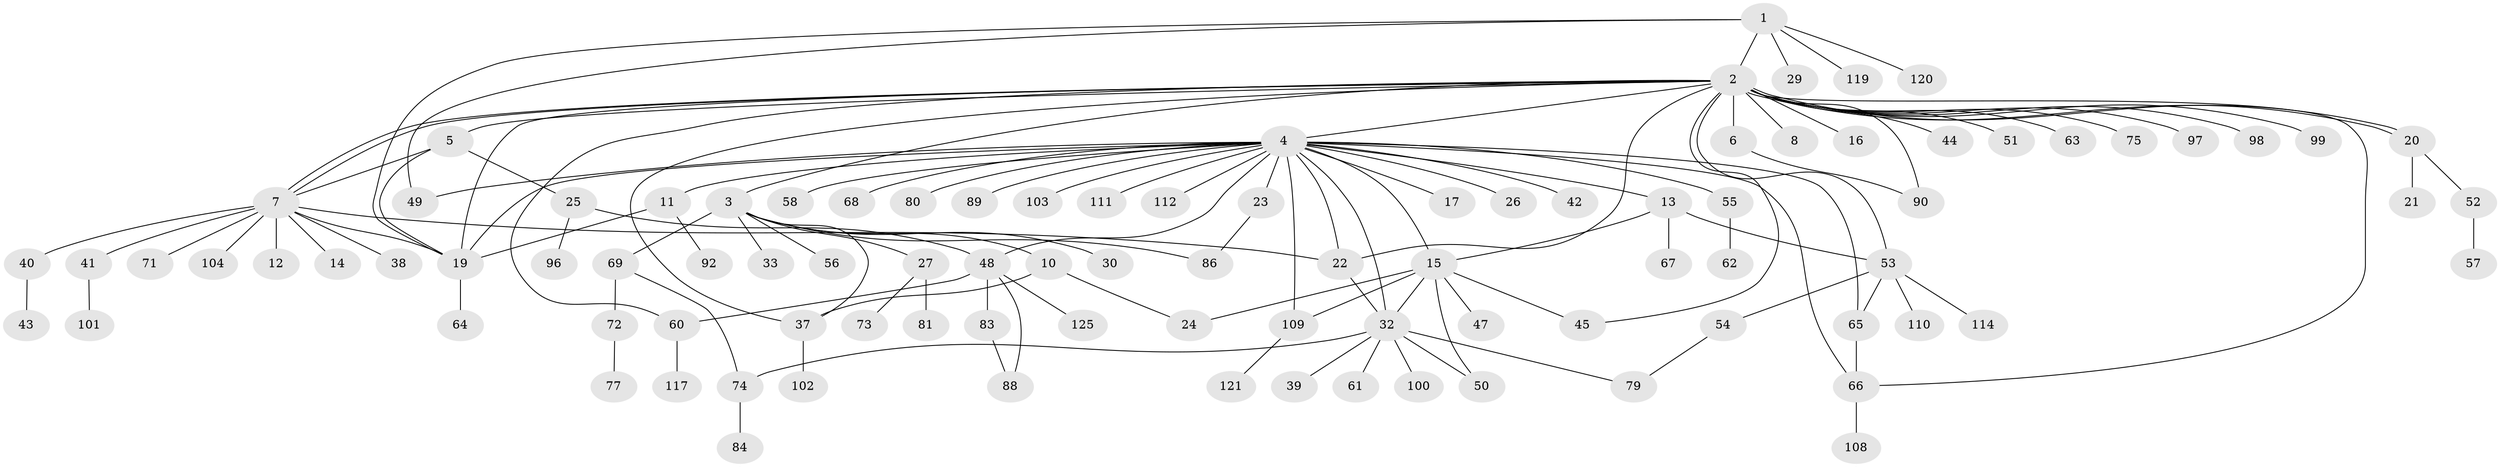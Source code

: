 // Generated by graph-tools (version 1.1) at 2025/23/03/03/25 07:23:53]
// undirected, 96 vertices, 126 edges
graph export_dot {
graph [start="1"]
  node [color=gray90,style=filled];
  1 [super="+107"];
  2 [super="+94"];
  3 [super="+76"];
  4 [super="+9"];
  5;
  6 [super="+34"];
  7 [super="+28"];
  8;
  10 [super="+35"];
  11 [super="+70"];
  12;
  13;
  14;
  15 [super="+18"];
  16 [super="+46"];
  17;
  19 [super="+85"];
  20;
  21;
  22 [super="+105"];
  23 [super="+31"];
  24;
  25 [super="+91"];
  26 [super="+87"];
  27 [super="+82"];
  29;
  30;
  32 [super="+36"];
  33;
  37 [super="+93"];
  38;
  39;
  40 [super="+95"];
  41;
  42;
  43;
  44;
  45;
  47 [super="+122"];
  48 [super="+59"];
  49 [super="+106"];
  50;
  51;
  52;
  53 [super="+78"];
  54 [super="+113"];
  55;
  56;
  57;
  58;
  60;
  61;
  62;
  63;
  64;
  65 [super="+118"];
  66 [super="+115"];
  67;
  68;
  69;
  71;
  72;
  73;
  74;
  75;
  77;
  79;
  80;
  81;
  83 [super="+124"];
  84;
  86;
  88;
  89;
  90;
  92;
  96;
  97;
  98;
  99;
  100;
  101;
  102;
  103;
  104 [super="+123"];
  108;
  109;
  110;
  111 [super="+116"];
  112;
  114;
  117;
  119;
  120;
  121;
  125;
  1 -- 2;
  1 -- 29;
  1 -- 49;
  1 -- 119;
  1 -- 120;
  1 -- 19;
  2 -- 3;
  2 -- 4;
  2 -- 5;
  2 -- 6;
  2 -- 7;
  2 -- 7;
  2 -- 8;
  2 -- 16;
  2 -- 19;
  2 -- 20;
  2 -- 20;
  2 -- 37;
  2 -- 44;
  2 -- 45;
  2 -- 51;
  2 -- 53;
  2 -- 60;
  2 -- 63;
  2 -- 66;
  2 -- 75;
  2 -- 90;
  2 -- 97;
  2 -- 98;
  2 -- 99;
  2 -- 22;
  3 -- 10;
  3 -- 27;
  3 -- 30;
  3 -- 33;
  3 -- 37;
  3 -- 56;
  3 -- 69;
  3 -- 86;
  4 -- 13;
  4 -- 17;
  4 -- 26;
  4 -- 55;
  4 -- 65;
  4 -- 68;
  4 -- 109;
  4 -- 112;
  4 -- 32;
  4 -- 103;
  4 -- 42;
  4 -- 11;
  4 -- 111;
  4 -- 80;
  4 -- 19;
  4 -- 22;
  4 -- 23;
  4 -- 89;
  4 -- 58;
  4 -- 15;
  4 -- 48;
  4 -- 66;
  4 -- 49;
  5 -- 7;
  5 -- 19;
  5 -- 25;
  6 -- 90;
  7 -- 12;
  7 -- 14;
  7 -- 19;
  7 -- 22;
  7 -- 38;
  7 -- 40;
  7 -- 41;
  7 -- 71;
  7 -- 104 [weight=2];
  10 -- 24;
  10 -- 37;
  11 -- 92;
  11 -- 19;
  13 -- 15;
  13 -- 67;
  13 -- 53;
  15 -- 45;
  15 -- 32;
  15 -- 47;
  15 -- 50;
  15 -- 24;
  15 -- 109;
  19 -- 64;
  20 -- 21;
  20 -- 52;
  22 -- 32;
  23 -- 86;
  25 -- 48;
  25 -- 96;
  27 -- 73;
  27 -- 81;
  32 -- 39;
  32 -- 50;
  32 -- 61;
  32 -- 74;
  32 -- 79;
  32 -- 100;
  37 -- 102;
  40 -- 43;
  41 -- 101;
  48 -- 83;
  48 -- 88;
  48 -- 60;
  48 -- 125;
  52 -- 57;
  53 -- 54;
  53 -- 65;
  53 -- 114;
  53 -- 110;
  54 -- 79;
  55 -- 62;
  60 -- 117;
  65 -- 66;
  66 -- 108;
  69 -- 72;
  69 -- 74;
  72 -- 77;
  74 -- 84;
  83 -- 88;
  109 -- 121;
}
